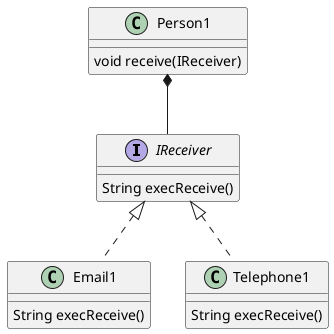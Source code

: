 @startuml
'https://plantuml.com/class-diagram


interface IReceiver
class Email1
class Telephone1
class Person1

IReceiver <|.. Email1
IReceiver <|.. Telephone1
Person1 *-- IReceiver

class Person1 {
    void receive(IReceiver)
}

interface IReceiver {
    String execReceive()
}

class Email1 {
    String execReceive()
}

class Telephone1 {
    String execReceive()
}


@enduml